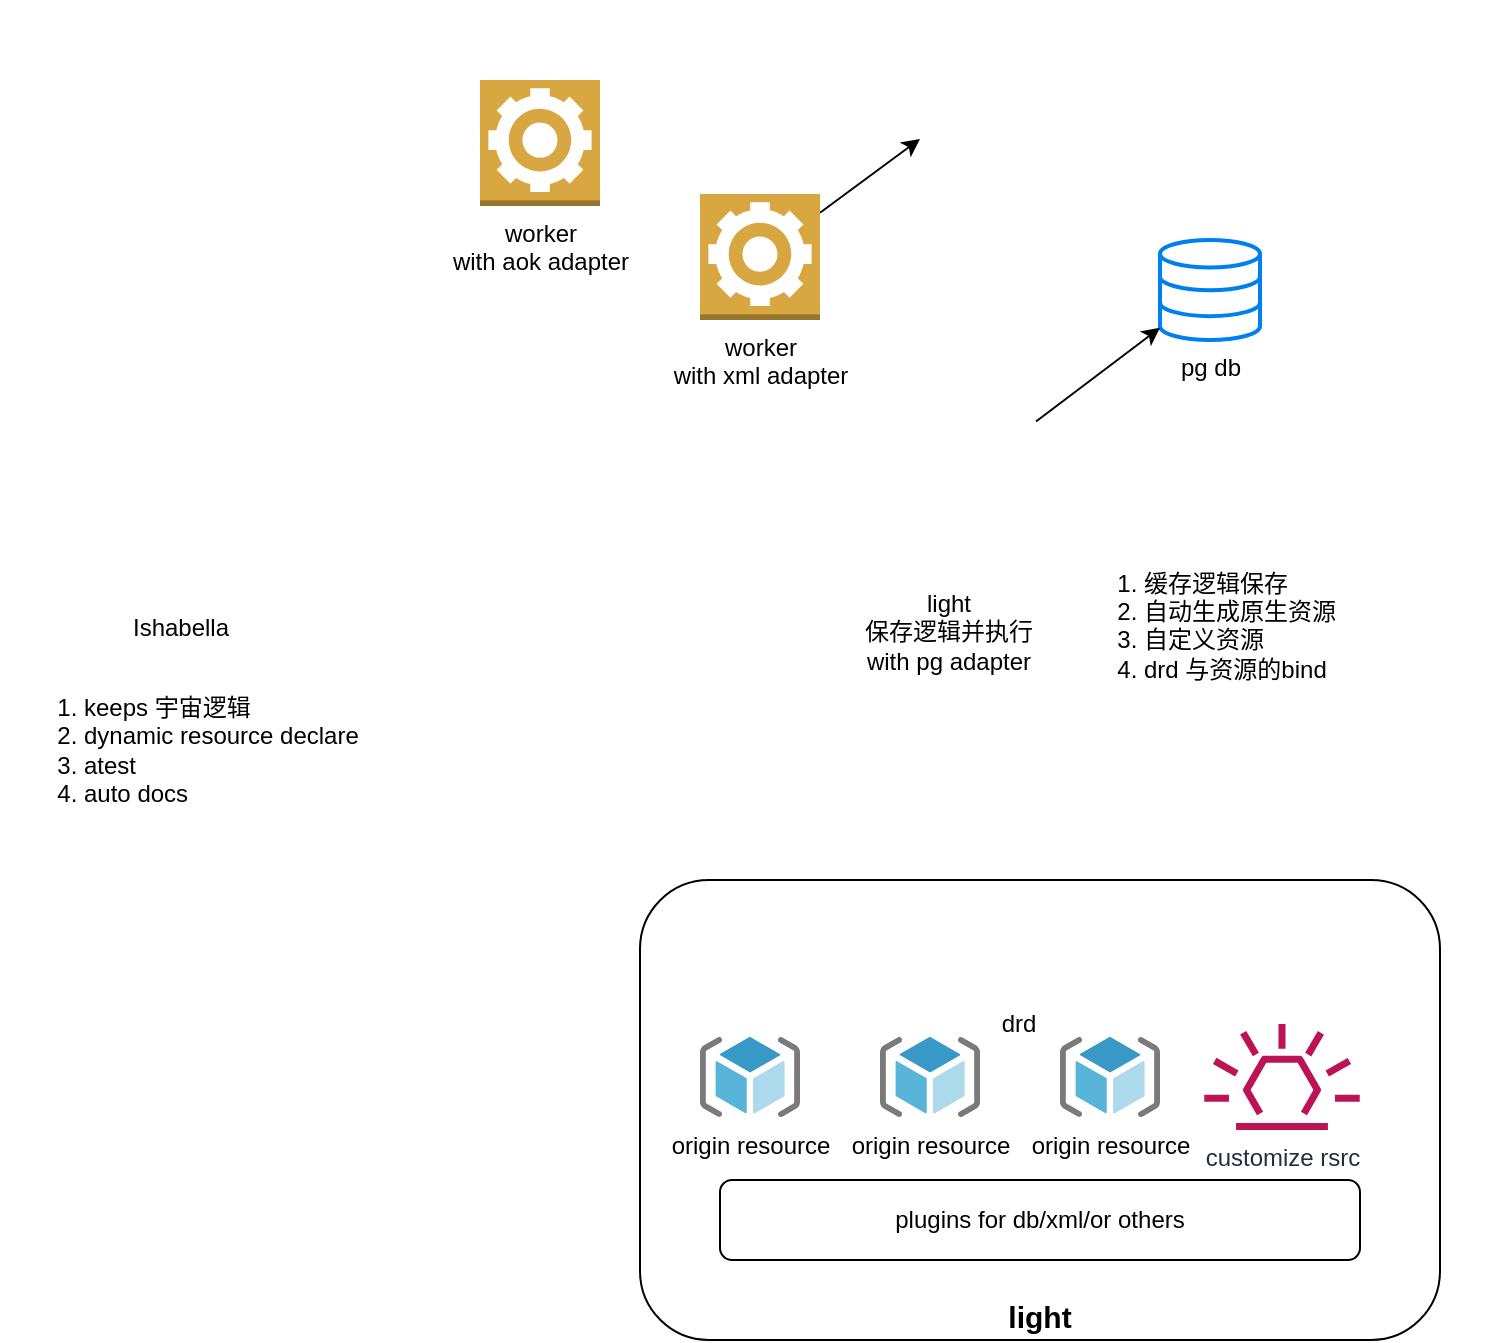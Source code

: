 <mxfile version="13.1.1" type="device"><diagram id="olEfHgHoq6vMF3QwvCJK" name="Page-1"><mxGraphModel dx="1038" dy="547" grid="1" gridSize="10" guides="1" tooltips="1" connect="1" arrows="1" fold="1" page="1" pageScale="1" pageWidth="827" pageHeight="1169" math="0" shadow="0"><root><mxCell id="0"/><mxCell id="1" parent="0"/><mxCell id="abh23JCYuXSpns3Umrt5-1" value="Ishabella" style="shape=image;html=1;verticalAlign=top;verticalLabelPosition=bottom;labelBackgroundColor=#ffffff;imageAspect=0;aspect=fixed;image=https://cdn0.iconfinder.com/data/icons/streamline-emoji-1/48/199-princess-2-128.png" parent="1" vertex="1"><mxGeometry x="100" y="210" width="100" height="100" as="geometry"/></mxCell><mxCell id="abh23JCYuXSpns3Umrt5-6" style="rounded=0;orthogonalLoop=1;jettySize=auto;html=1;" parent="1" source="abh23JCYuXSpns3Umrt5-3" target="abh23JCYuXSpns3Umrt5-5" edge="1"><mxGeometry relative="1" as="geometry"/></mxCell><mxCell id="abh23JCYuXSpns3Umrt5-3" value="worker&lt;br&gt;with xml adapter" style="outlineConnect=0;dashed=0;verticalLabelPosition=bottom;verticalAlign=top;align=center;html=1;shape=mxgraph.aws3.worker;fillColor=#D9A741;gradientColor=none;" parent="1" vertex="1"><mxGeometry x="410" y="107" width="60" height="63" as="geometry"/></mxCell><mxCell id="abh23JCYuXSpns3Umrt5-4" value="worker&lt;br&gt;with aok adapter" style="outlineConnect=0;dashed=0;verticalLabelPosition=bottom;verticalAlign=top;align=center;html=1;shape=mxgraph.aws3.worker;fillColor=#D9A741;gradientColor=none;" parent="1" vertex="1"><mxGeometry x="300" y="50" width="60" height="63" as="geometry"/></mxCell><mxCell id="abh23JCYuXSpns3Umrt5-5" value="" style="shape=image;html=1;verticalAlign=top;verticalLabelPosition=bottom;labelBackgroundColor=#ffffff;imageAspect=0;aspect=fixed;image=https://cdn1.iconfinder.com/data/icons/hawcons/32/699748-icon-102-document-file-xml-128.png" parent="1" vertex="1"><mxGeometry x="520" y="10" width="80" height="80" as="geometry"/></mxCell><mxCell id="abh23JCYuXSpns3Umrt5-8" value="pg db" style="html=1;verticalLabelPosition=bottom;align=center;labelBackgroundColor=#ffffff;verticalAlign=top;strokeWidth=2;strokeColor=#0080F0;shadow=0;dashed=0;shape=mxgraph.ios7.icons.data;" parent="1" vertex="1"><mxGeometry x="640" y="130" width="50" height="50" as="geometry"/></mxCell><mxCell id="abh23JCYuXSpns3Umrt5-41" value="&lt;ol&gt;&lt;li&gt;keeps 宇宙逻辑&lt;/li&gt;&lt;li&gt;dynamic resource declare&lt;/li&gt;&lt;li&gt;atest&lt;/li&gt;&lt;li&gt;auto docs&lt;/li&gt;&lt;/ol&gt;" style="text;strokeColor=none;fillColor=none;html=1;whiteSpace=wrap;verticalAlign=middle;overflow=hidden;" parent="1" vertex="1"><mxGeometry x="60" y="330" width="195" height="110" as="geometry"/></mxCell><mxCell id="HJWpqphvRxlC9iqjg1It-2" style="rounded=0;orthogonalLoop=1;jettySize=auto;html=1;" parent="1" source="HJWpqphvRxlC9iqjg1It-1" target="abh23JCYuXSpns3Umrt5-8" edge="1"><mxGeometry relative="1" as="geometry"/></mxCell><mxCell id="HJWpqphvRxlC9iqjg1It-1" value="light&lt;br&gt;保存逻辑并执行&lt;br&gt;with pg adapter" style="shape=image;html=1;verticalAlign=top;verticalLabelPosition=bottom;labelBackgroundColor=#ffffff;imageAspect=0;aspect=fixed;image=https://cdn3.iconfinder.com/data/icons/fantasy-and-role-play-game-adventure-quest/512/Knight-128.png" parent="1" vertex="1"><mxGeometry x="490" y="210" width="88" height="88" as="geometry"/></mxCell><mxCell id="HJWpqphvRxlC9iqjg1It-3" value="&lt;ol&gt;&lt;li&gt;缓存逻辑保存&lt;/li&gt;&lt;li&gt;自动生成原生资源&lt;/li&gt;&lt;li&gt;自定义资源&lt;/li&gt;&lt;li&gt;drd 与资源的bind&lt;/li&gt;&lt;/ol&gt;" style="text;strokeColor=none;fillColor=none;html=1;whiteSpace=wrap;verticalAlign=middle;overflow=hidden;" parent="1" vertex="1"><mxGeometry x="590" y="280" width="225" height="80" as="geometry"/></mxCell><mxCell id="hdZM4t3x4zPKEtDiX5Gf-1" value="light" style="rounded=1;whiteSpace=wrap;html=1;fontStyle=1;verticalAlign=bottom;fontSize=15;" vertex="1" parent="1"><mxGeometry x="380" y="450" width="400" height="230" as="geometry"/></mxCell><mxCell id="hdZM4t3x4zPKEtDiX5Gf-2" value="plugins for db/xml/or others" style="rounded=1;whiteSpace=wrap;html=1;" vertex="1" parent="1"><mxGeometry x="420" y="600" width="320" height="40" as="geometry"/></mxCell><mxCell id="hdZM4t3x4zPKEtDiX5Gf-4" value="customize rsrc" style="outlineConnect=0;fontColor=#232F3E;gradientColor=none;fillColor=#BC1356;strokeColor=none;dashed=0;verticalLabelPosition=bottom;verticalAlign=top;align=center;html=1;fontSize=12;fontStyle=0;aspect=fixed;pointerEvents=1;shape=mxgraph.aws4.eventbridge_default_event_bus_resource;" vertex="1" parent="1"><mxGeometry x="662" y="522" width="78" height="53" as="geometry"/></mxCell><mxCell id="hdZM4t3x4zPKEtDiX5Gf-5" value="origin resource" style="aspect=fixed;html=1;points=[];align=center;image;fontSize=12;image=img/lib/mscae/ResourceGroup.svg;" vertex="1" parent="1"><mxGeometry x="410" y="528.5" width="50" height="40" as="geometry"/></mxCell><mxCell id="hdZM4t3x4zPKEtDiX5Gf-6" value="origin resource" style="aspect=fixed;html=1;points=[];align=center;image;fontSize=12;image=img/lib/mscae/ResourceGroup.svg;" vertex="1" parent="1"><mxGeometry x="500" y="528.5" width="50" height="40" as="geometry"/></mxCell><mxCell id="hdZM4t3x4zPKEtDiX5Gf-7" value="origin resource" style="aspect=fixed;html=1;points=[];align=center;image;fontSize=12;image=img/lib/mscae/ResourceGroup.svg;" vertex="1" parent="1"><mxGeometry x="590" y="528.5" width="50" height="40" as="geometry"/></mxCell><mxCell id="hdZM4t3x4zPKEtDiX5Gf-8" value="drd" style="shape=image;html=1;verticalAlign=top;verticalLabelPosition=bottom;labelBackgroundColor=#ffffff;imageAspect=0;aspect=fixed;image=https://cdn0.iconfinder.com/data/icons/elasto-online-store/26/00-ELASTOFONT-STORE-READY_map-maker3-128.png" vertex="1" parent="1"><mxGeometry x="540" y="450" width="58" height="58" as="geometry"/></mxCell></root></mxGraphModel></diagram></mxfile>